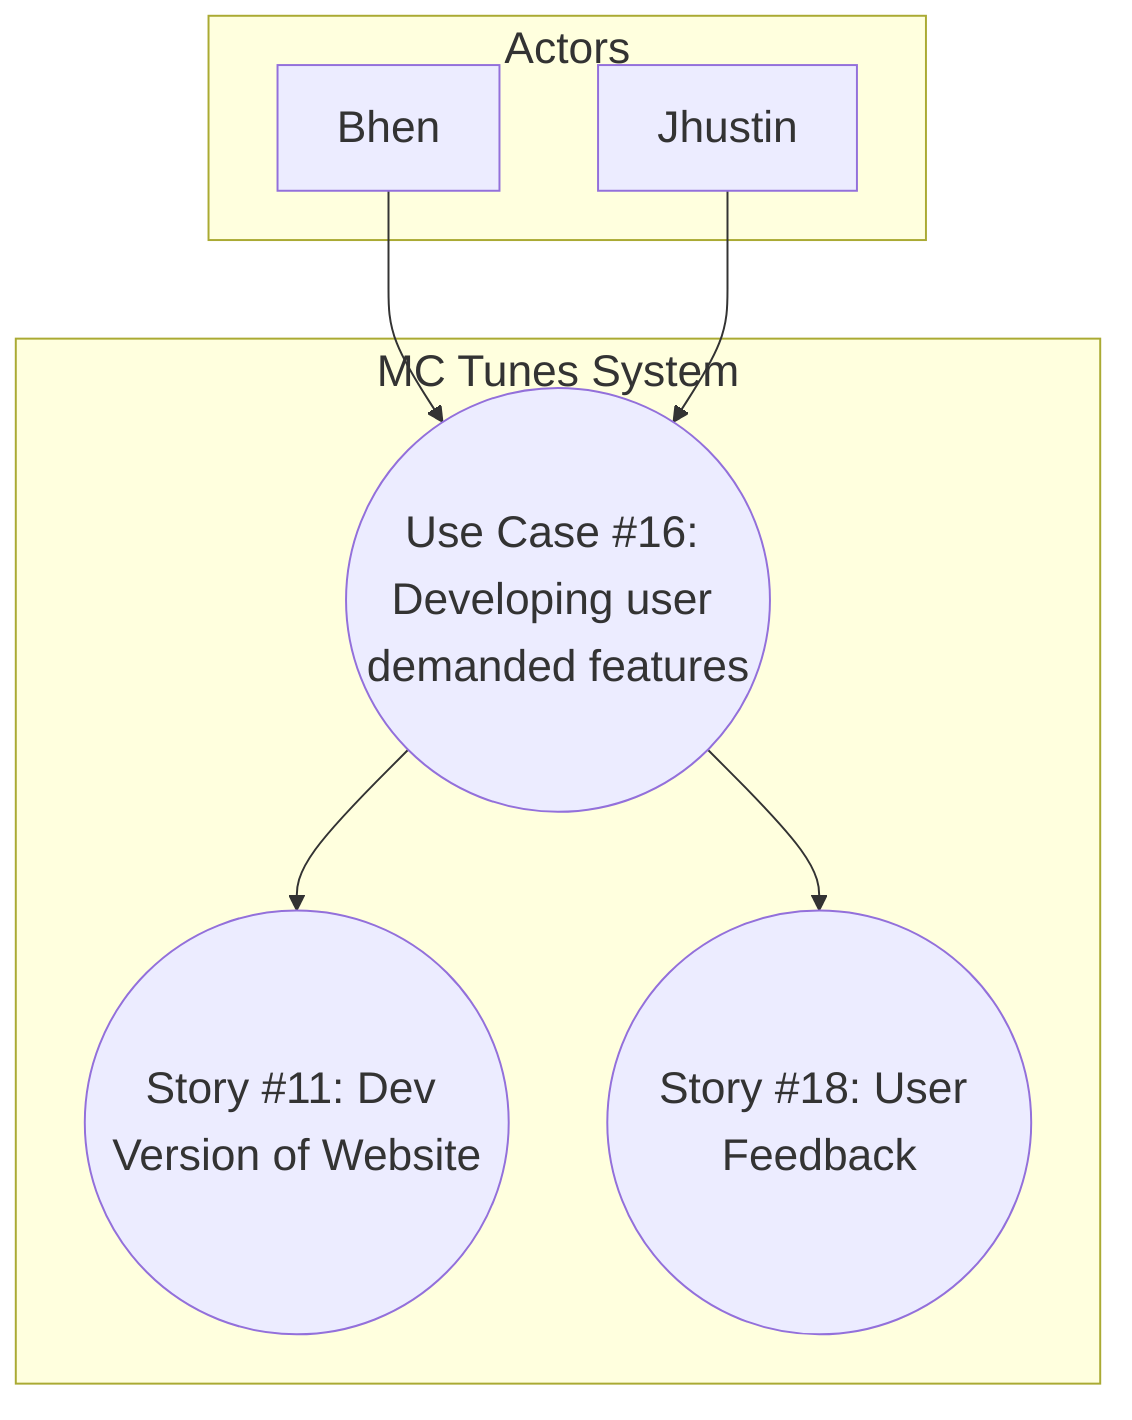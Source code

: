 ---
config:
  layout: dagre
  themeVariables:
    fontSize: 22.5px
---
flowchart TD
 subgraph Actors["Actors"]
        A1["Bhen"]
        A2["Jhustin"]
  end
 subgraph System["MC Tunes System"]
        UC16(("Use Case #16: Developing user demanded features"))
        US11(("Story #11: Dev Version of Website"))
        US18(("Story #18: User Feedback"))
   
  end
    A1 --> UC16
    A2 --> UC16
    UC16 --> US11
    UC16 --> US18